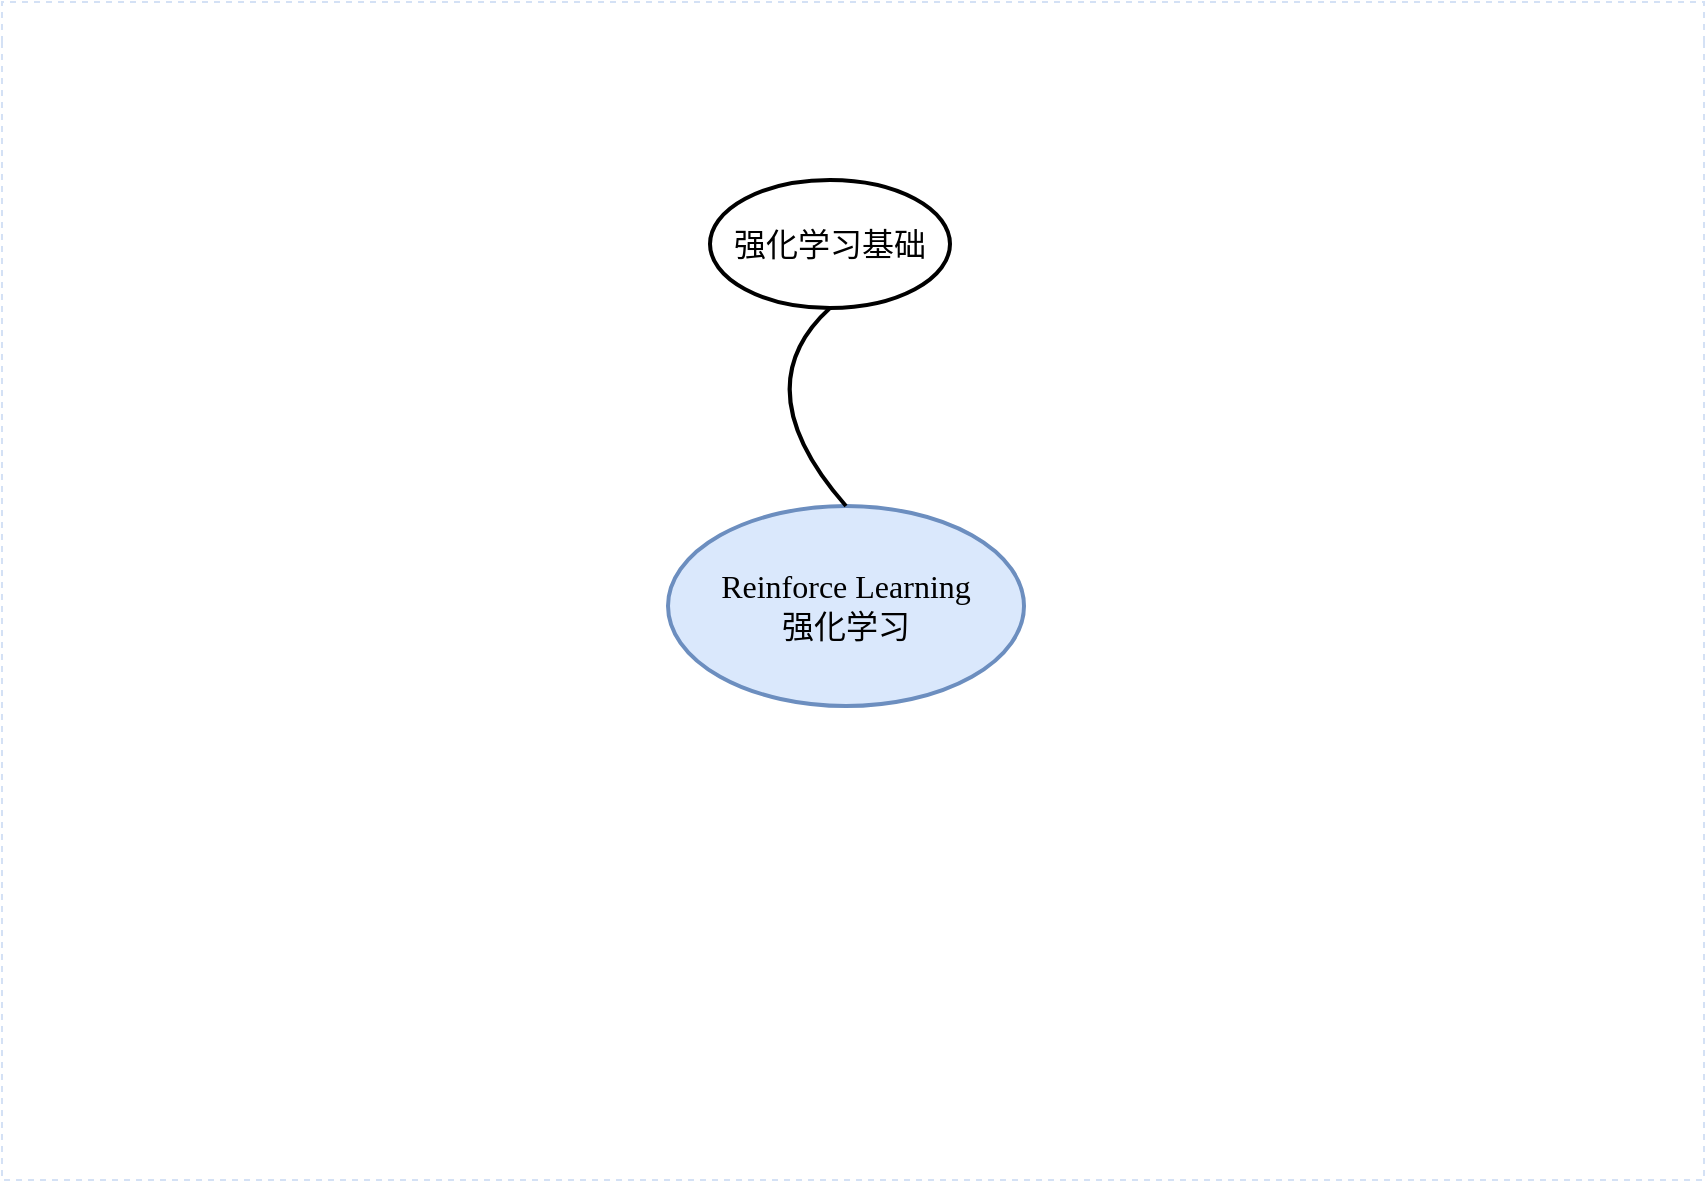 <mxfile border="50" scale="3" compressed="false" locked="false" version="27.2.0">
  <diagram name="Blank" id="YmL12bMKpDGza6XwsDPr">
    <mxGraphModel dx="938" dy="674" grid="0" gridSize="10" guides="1" tooltips="1" connect="1" arrows="1" fold="1" page="0" pageScale="1" pageWidth="827" pageHeight="1169" background="none" math="1" shadow="0">
      <root>
        <mxCell id="X5NqExCQtvZxIxQ7pmgY-0" />
        <mxCell id="1" parent="X5NqExCQtvZxIxQ7pmgY-0" />
        <mxCell id="Gr0Zq-AI6Quabplr0KPa-179" value="" style="swimlane;html=1;startSize=20;horizontal=1;containerType=tree;labelBackgroundColor=none;strokeColor=#D4E1F5;strokeWidth=1;fillColor=none;fontFamily=Comic Sans MS;fontSize=16;swimlaneLine=0;dashed=1;collapsible=0;" parent="1" vertex="1">
          <mxGeometry y="55" width="851" height="589" as="geometry" />
        </mxCell>
        <mxCell id="Gr0Zq-AI6Quabplr0KPa-180" value="&lt;font face=&quot;Comic Sans MS&quot;&gt;Reinforce Learning&lt;/font&gt;&lt;div&gt;&lt;font face=&quot;Comic Sans MS&quot;&gt;强化学习&lt;/font&gt;&lt;/div&gt;" style="ellipse;whiteSpace=wrap;html=1;align=center;container=1;recursiveResize=0;treeFolding=1;strokeWidth=2;fontSize=16;fillColor=#dae8fc;strokeColor=#6c8ebf;shadow=0;" parent="Gr0Zq-AI6Quabplr0KPa-179" vertex="1">
          <mxGeometry x="333" y="252" width="178" height="100" as="geometry" />
        </mxCell>
        <mxCell id="jKKv0_7eQxVgF26MUgQf-6" value="" style="group;fillColor=default;" vertex="1" connectable="0" parent="Gr0Zq-AI6Quabplr0KPa-179">
          <mxGeometry x="354" y="89" width="120" height="64" as="geometry" />
        </mxCell>
        <mxCell id="jKKv0_7eQxVgF26MUgQf-3" value="&lt;font style=&quot;font-size: 16px;&quot;&gt;强化学习基础&lt;/font&gt;" style="ellipse;whiteSpace=wrap;html=1;strokeWidth=2;shadow=0;" vertex="1" parent="jKKv0_7eQxVgF26MUgQf-6">
          <mxGeometry width="120" height="64" as="geometry" />
        </mxCell>
        <mxCell id="jKKv0_7eQxVgF26MUgQf-9" value="" style="curved=1;endArrow=none;html=1;rounded=0;exitX=0.5;exitY=0;exitDx=0;exitDy=0;entryX=0.5;entryY=1;entryDx=0;entryDy=0;endFill=0;strokeWidth=2;" edge="1" parent="Gr0Zq-AI6Quabplr0KPa-179" source="Gr0Zq-AI6Quabplr0KPa-180" target="jKKv0_7eQxVgF26MUgQf-3">
          <mxGeometry width="50" height="50" relative="1" as="geometry">
            <mxPoint x="411" y="234" as="sourcePoint" />
            <mxPoint x="429" y="168" as="targetPoint" />
            <Array as="points">
              <mxPoint x="370" y="193" />
            </Array>
          </mxGeometry>
        </mxCell>
      </root>
    </mxGraphModel>
  </diagram>
</mxfile>
